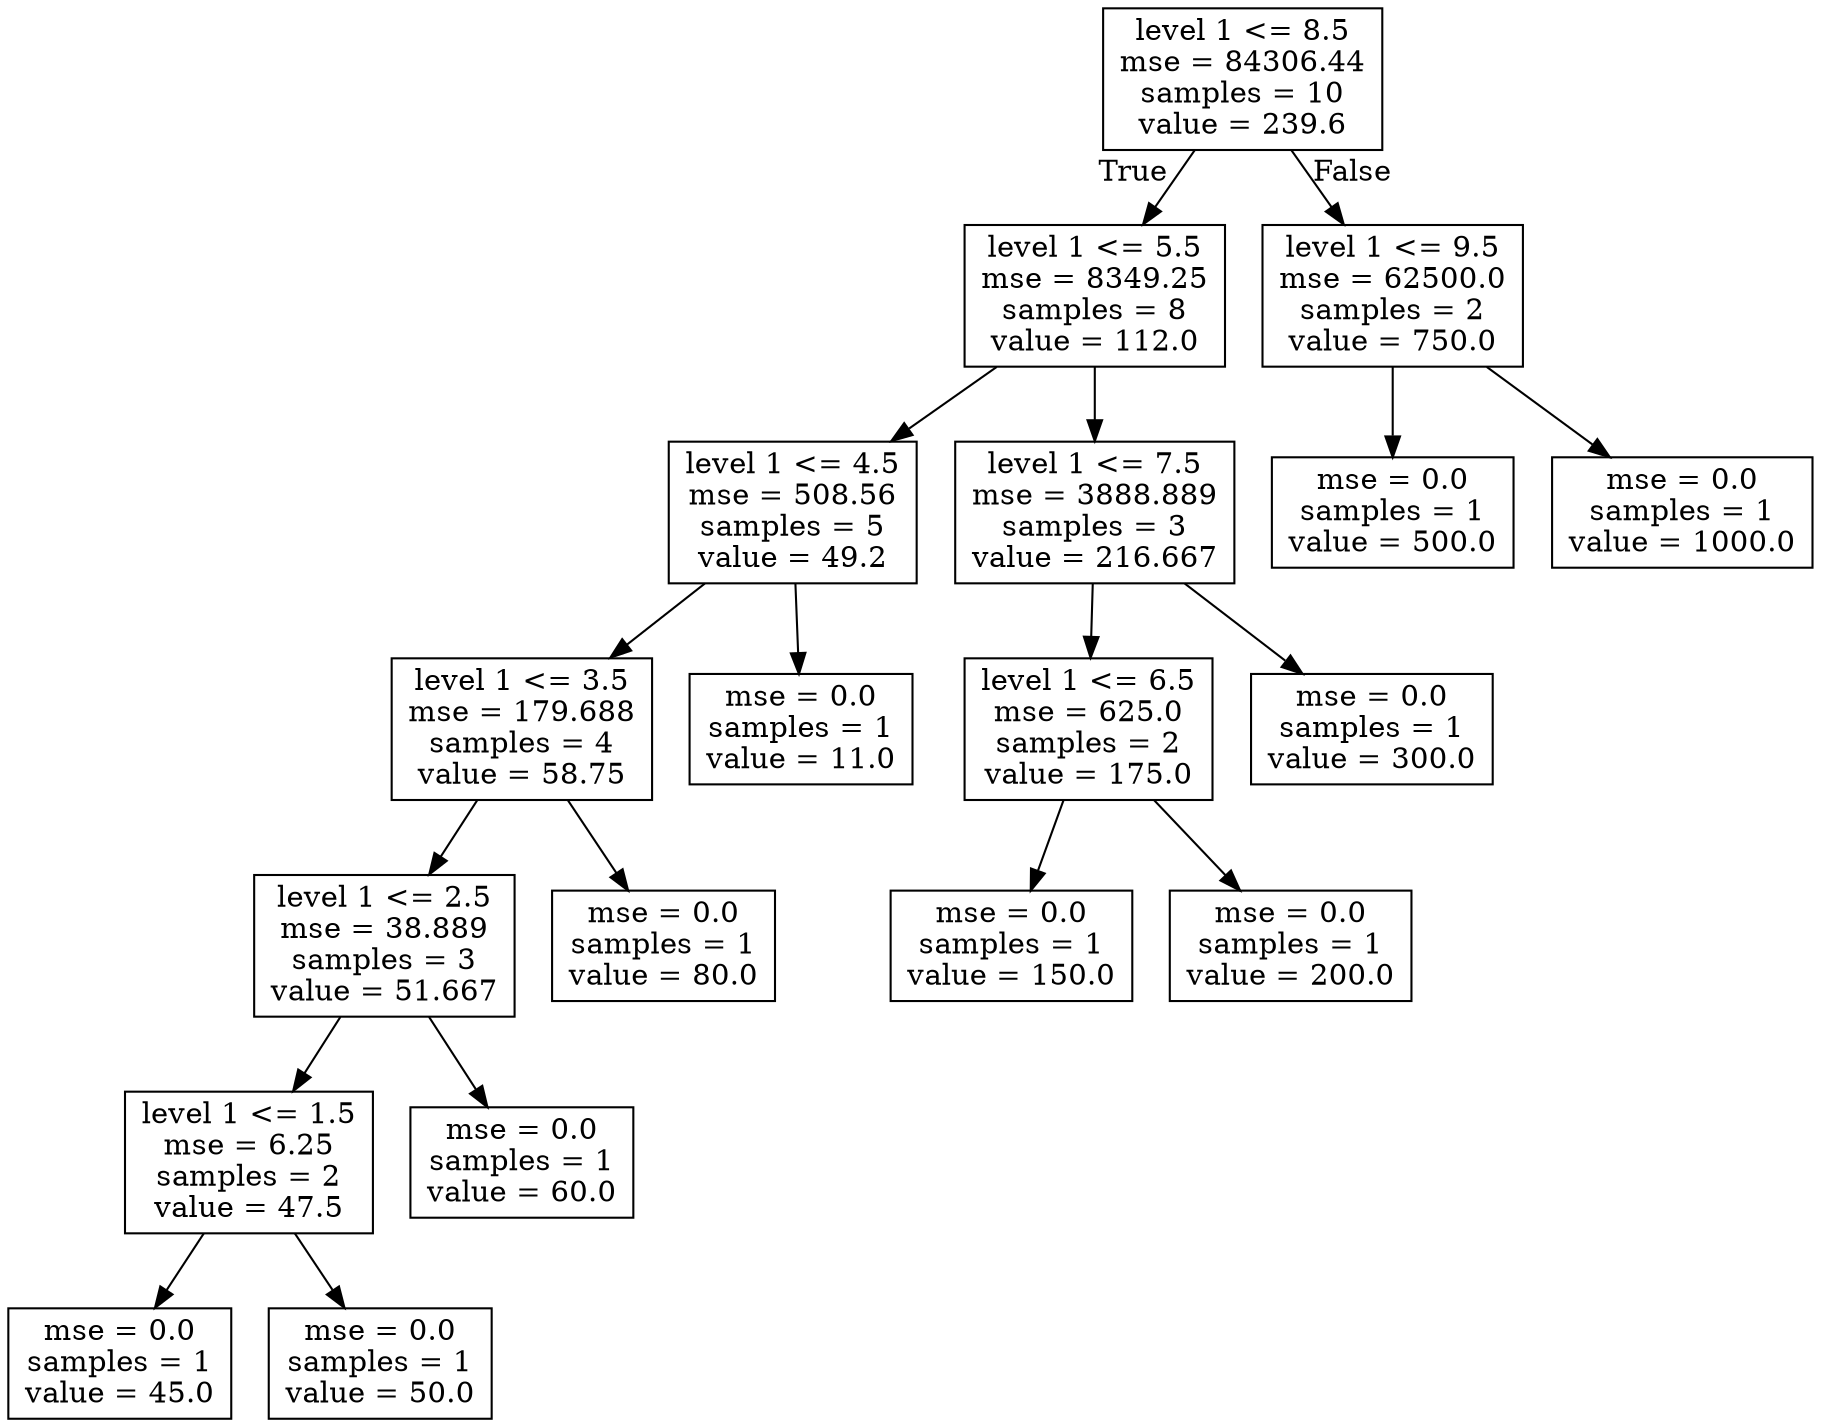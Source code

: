 digraph Tree {
node [shape=box] ;
0 [label="level 1 <= 8.5\nmse = 84306.44\nsamples = 10\nvalue = 239.6"] ;
1 [label="level 1 <= 5.5\nmse = 8349.25\nsamples = 8\nvalue = 112.0"] ;
0 -> 1 [labeldistance=2.5, labelangle=45, headlabel="True"] ;
2 [label="level 1 <= 4.5\nmse = 508.56\nsamples = 5\nvalue = 49.2"] ;
1 -> 2 ;
3 [label="level 1 <= 3.5\nmse = 179.688\nsamples = 4\nvalue = 58.75"] ;
2 -> 3 ;
4 [label="level 1 <= 2.5\nmse = 38.889\nsamples = 3\nvalue = 51.667"] ;
3 -> 4 ;
5 [label="level 1 <= 1.5\nmse = 6.25\nsamples = 2\nvalue = 47.5"] ;
4 -> 5 ;
6 [label="mse = 0.0\nsamples = 1\nvalue = 45.0"] ;
5 -> 6 ;
7 [label="mse = 0.0\nsamples = 1\nvalue = 50.0"] ;
5 -> 7 ;
8 [label="mse = 0.0\nsamples = 1\nvalue = 60.0"] ;
4 -> 8 ;
9 [label="mse = 0.0\nsamples = 1\nvalue = 80.0"] ;
3 -> 9 ;
10 [label="mse = 0.0\nsamples = 1\nvalue = 11.0"] ;
2 -> 10 ;
11 [label="level 1 <= 7.5\nmse = 3888.889\nsamples = 3\nvalue = 216.667"] ;
1 -> 11 ;
12 [label="level 1 <= 6.5\nmse = 625.0\nsamples = 2\nvalue = 175.0"] ;
11 -> 12 ;
13 [label="mse = 0.0\nsamples = 1\nvalue = 150.0"] ;
12 -> 13 ;
14 [label="mse = 0.0\nsamples = 1\nvalue = 200.0"] ;
12 -> 14 ;
15 [label="mse = 0.0\nsamples = 1\nvalue = 300.0"] ;
11 -> 15 ;
16 [label="level 1 <= 9.5\nmse = 62500.0\nsamples = 2\nvalue = 750.0"] ;
0 -> 16 [labeldistance=2.5, labelangle=-45, headlabel="False"] ;
17 [label="mse = 0.0\nsamples = 1\nvalue = 500.0"] ;
16 -> 17 ;
18 [label="mse = 0.0\nsamples = 1\nvalue = 1000.0"] ;
16 -> 18 ;
}